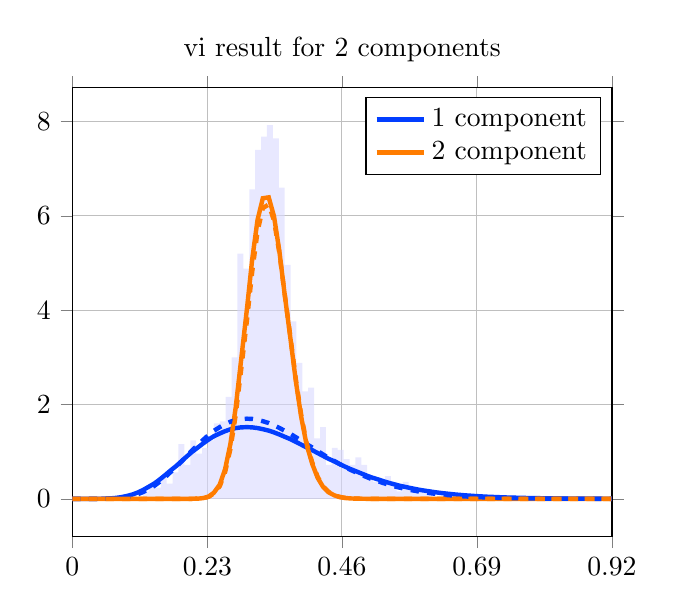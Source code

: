 \begin{tikzpicture}
\begin{axis}[title={vi result for 2 components}, yticklabel style={/pgf/number format/fixed,
            /pgf/number format/precision=3}, grid={major}, yminorgrids={true}, tick align={outside}, xtick={0.0,0.229,0.457,0.686,0.915}, xmin={0.0}, xmax={0.915}, scaled y ticks={false}]
    \addplot[ybar interval, fill={blue!15}, forget plot, opacity={0.6}, draw={none}, bar width={5.0e-6}]
        table[row sep={\\}]
        {
            \\
            0.07  0.04  \\
            0.08  0.04  \\
            0.09  0.08  \\
            0.1  0.12  \\
            0.11  0.04  \\
            0.12  0.16  \\
            0.13  0.32  \\
            0.14  0.24  \\
            0.15  0.48  \\
            0.16  0.32  \\
            0.17  0.56  \\
            0.18  1.16  \\
            0.19  0.72  \\
            0.2  1.24  \\
            0.21  0.96  \\
            0.22  1.08  \\
            0.23  1.24  \\
            0.24  1.6  \\
            0.25  1.64  \\
            0.26  2.16  \\
            0.27  3.0  \\
            0.28  5.2  \\
            0.29  4.88  \\
            0.3  6.56  \\
            0.31  7.4  \\
            0.32  7.68  \\
            0.33  7.92  \\
            0.34  7.64  \\
            0.35  6.6  \\
            0.36  4.96  \\
            0.37  3.76  \\
            0.38  2.88  \\
            0.39  2.28  \\
            0.4  2.36  \\
            0.41  1.28  \\
            0.42  1.52  \\
            0.43  0.72  \\
            0.44  1.08  \\
            0.45  1.04  \\
            0.46  0.84  \\
            0.47  0.72  \\
            0.48  0.88  \\
            0.49  0.72  \\
            0.5  0.44  \\
            0.51  0.36  \\
            0.52  0.36  \\
            0.53  0.48  \\
            0.54  0.36  \\
            0.55  0.16  \\
            0.56  0.36  \\
            0.57  0.24  \\
            0.58  0.2  \\
            0.59  0.16  \\
            0.6  0.12  \\
            0.61  0.04  \\
            0.62  0.04  \\
            0.63  0.04  \\
            0.64  0.0  \\
            0.65  0.08  \\
            0.66  0.08  \\
            0.67  0.08  \\
            0.68  0.08  \\
            0.69  0.0  \\
            0.7  0.04  \\
            0.71  0.04  \\
            0.72  0.0  \\
            0.73  0.0  \\
            0.74  0.0  \\
            0.75  0.0  \\
            0.76  0.0  \\
            0.77  0.0  \\
            0.78  0.04  \\
            0.79  0.0  \\
            0.8  0.0  \\
            0.81  0.0  \\
            0.82  0.0  \\
            0.83  0.0  \\
            0.84  0.0  \\
            0.85  0.0  \\
            0.86  0.04  \\
            0.87  0.0  \\
            0.88  0.0  \\
            0.89  0.0  \\
            0.9  0.0  \\
            0.91  0.04  \\
            0.92  0.0  \\
        }
        ;
    \addplot[style={{ultra thick}}, color={rgb,1:red,0.008;green,0.243;blue,1.0}]
        table[row sep={\\}]
        {
            \\
            0.0  0.0  \\
            0.009  6.09e-8  \\
            0.018  5.573e-6  \\
            0.028  7.162e-5  \\
            0.037  0.0  \\
            0.046  0.002  \\
            0.055  0.004  \\
            0.065  0.01  \\
            0.074  0.02  \\
            0.083  0.036  \\
            0.092  0.059  \\
            0.102  0.092  \\
            0.111  0.135  \\
            0.12  0.188  \\
            0.129  0.252  \\
            0.139  0.325  \\
            0.148  0.408  \\
            0.157  0.499  \\
            0.166  0.595  \\
            0.176  0.695  \\
            0.185  0.797  \\
            0.194  0.898  \\
            0.203  0.996  \\
            0.213  1.09  \\
            0.222  1.177  \\
            0.231  1.257  \\
            0.24  1.327  \\
            0.25  1.386  \\
            0.259  1.435  \\
            0.268  1.473  \\
            0.277  1.5  \\
            0.286  1.515  \\
            0.296  1.52  \\
            0.305  1.515  \\
            0.314  1.5  \\
            0.323  1.477  \\
            0.333  1.446  \\
            0.342  1.408  \\
            0.351  1.365  \\
            0.36  1.316  \\
            0.37  1.264  \\
            0.379  1.208  \\
            0.388  1.15  \\
            0.397  1.091  \\
            0.407  1.031  \\
            0.416  0.971  \\
            0.425  0.911  \\
            0.434  0.852  \\
            0.444  0.795  \\
            0.453  0.739  \\
            0.462  0.685  \\
            0.471  0.634  \\
            0.481  0.585  \\
            0.49  0.538  \\
            0.499  0.493  \\
            0.508  0.452  \\
            0.518  0.413  \\
            0.527  0.376  \\
            0.536  0.342  \\
            0.545  0.311  \\
            0.554  0.281  \\
            0.564  0.254  \\
            0.573  0.23  \\
            0.582  0.207  \\
            0.591  0.186  \\
            0.601  0.167  \\
            0.61  0.15  \\
            0.619  0.134  \\
            0.628  0.12  \\
            0.638  0.107  \\
            0.647  0.095  \\
            0.656  0.085  \\
            0.665  0.075  \\
            0.675  0.067  \\
            0.684  0.059  \\
            0.693  0.052  \\
            0.702  0.046  \\
            0.712  0.041  \\
            0.721  0.036  \\
            0.73  0.032  \\
            0.739  0.028  \\
            0.749  0.025  \\
            0.758  0.022  \\
            0.767  0.019  \\
            0.776  0.017  \\
            0.786  0.015  \\
            0.795  0.013  \\
            0.804  0.011  \\
            0.813  0.01  \\
            0.822  0.009  \\
            0.832  0.007  \\
            0.841  0.006  \\
            0.85  0.006  \\
            0.859  0.005  \\
            0.869  0.004  \\
            0.878  0.004  \\
            0.887  0.003  \\
            0.896  0.003  \\
            0.906  0.002  \\
            0.915  0.002  \\
        }
        ;
    \addlegendentry {1 component}
    \addplot[style={{ultra thick}}, color={rgb,1:red,1.0;green,0.486;blue,0.0}]
        table[row sep={\\}]
        {
            \\
            0.0  0.0  \\
            0.009  7.001e-100  \\
            0.018  2.663e-74  \\
            0.028  8.699e-60  \\
            0.037  8.377e-50  \\
            0.046  2.655e-42  \\
            0.055  2.264e-36  \\
            0.065  1.592e-31  \\
            0.074  1.803e-27  \\
            0.083  5.063e-24  \\
            0.092  4.729e-21  \\
            0.102  1.814e-18  \\
            0.111  3.336e-16  \\
            0.12  3.31e-14  \\
            0.129  1.941e-12  \\
            0.139  7.237e-11  \\
            0.148  1.818e-9  \\
            0.157  3.231e-8  \\
            0.166  4.223e-7  \\
            0.176  4.197e-6  \\
            0.185  3.263e-5  \\
            0.194  0.0  \\
            0.203  0.001  \\
            0.213  0.004  \\
            0.222  0.016  \\
            0.231  0.048  \\
            0.24  0.129  \\
            0.25  0.303  \\
            0.259  0.627  \\
            0.268  1.161  \\
            0.277  1.935  \\
            0.286  2.921  \\
            0.296  4.021  \\
            0.305  5.078  \\
            0.314  5.911  \\
            0.323  6.372  \\
            0.333  6.391  \\
            0.342  5.986  \\
            0.351  5.255  \\
            0.36  4.339  \\
            0.37  3.38  \\
            0.379  2.491  \\
            0.388  1.741  \\
            0.397  1.158  \\
            0.407  0.734  \\
            0.416  0.444  \\
            0.425  0.257  \\
            0.434  0.143  \\
            0.444  0.076  \\
            0.453  0.039  \\
            0.462  0.019  \\
            0.471  0.009  \\
            0.481  0.004  \\
            0.49  0.002  \\
            0.499  0.001  \\
            0.508  0.0  \\
            0.518  0.0  \\
            0.527  5.652e-5  \\
            0.536  2.182e-5  \\
            0.545  8.204e-6  \\
            0.554  3.007e-6  \\
            0.564  1.076e-6  \\
            0.573  3.756e-7  \\
            0.582  1.282e-7  \\
            0.591  4.278e-8  \\
            0.601  1.397e-8  \\
            0.61  4.469e-9  \\
            0.619  1.4e-9  \\
            0.628  4.303e-10  \\
            0.638  1.297e-10  \\
            0.647  3.838e-11  \\
            0.656  1.115e-11  \\
            0.665  3.184e-12  \\
            0.675  8.936e-13  \\
            0.684  2.467e-13  \\
            0.693  6.701e-14  \\
            0.702  1.792e-14  \\
            0.712  4.717e-15  \\
            0.721  1.224e-15  \\
            0.73  3.128e-16  \\
            0.739  7.885e-17  \\
            0.749  1.96e-17  \\
            0.758  4.807e-18  \\
            0.767  1.164e-18  \\
            0.776  2.78e-19  \\
            0.786  6.561e-20  \\
            0.795  1.529e-20  \\
            0.804  3.522e-21  \\
            0.813  8.019e-22  \\
            0.822  1.805e-22  \\
            0.832  4.016e-23  \\
            0.841  8.841e-24  \\
            0.85  1.925e-24  \\
            0.859  4.15e-25  \\
            0.869  8.852e-26  \\
            0.878  1.87e-26  \\
            0.887  3.91e-27  \\
            0.896  8.098e-28  \\
            0.906  1.662e-28  \\
            0.915  3.378e-29  \\
        }
        ;
    \addlegendentry {2 component}
    \addplot[style={{ultra thick, dashed}}, color={rgb,1:red,0.008;green,0.243;blue,1.0}]
        table[row sep={\\}]
        {
            \\
            0.0  0.0  \\
            0.009  3.535e-9  \\
            0.018  7.051e-7  \\
            0.028  1.408e-5  \\
            0.037  0.0  \\
            0.046  0.001  \\
            0.055  0.002  \\
            0.065  0.005  \\
            0.074  0.01  \\
            0.083  0.021  \\
            0.092  0.037  \\
            0.102  0.063  \\
            0.111  0.098  \\
            0.12  0.144  \\
            0.129  0.204  \\
            0.139  0.275  \\
            0.148  0.36  \\
            0.157  0.455  \\
            0.166  0.56  \\
            0.176  0.673  \\
            0.185  0.79  \\
            0.194  0.91  \\
            0.203  1.028  \\
            0.213  1.143  \\
            0.222  1.252  \\
            0.231  1.353  \\
            0.24  1.442  \\
            0.25  1.52  \\
            0.259  1.584  \\
            0.268  1.634  \\
            0.277  1.67  \\
            0.286  1.692  \\
            0.296  1.699  \\
            0.305  1.694  \\
            0.314  1.676  \\
            0.323  1.646  \\
            0.333  1.607  \\
            0.342  1.559  \\
            0.351  1.504  \\
            0.36  1.442  \\
            0.37  1.376  \\
            0.379  1.306  \\
            0.388  1.234  \\
            0.397  1.161  \\
            0.407  1.087  \\
            0.416  1.014  \\
            0.425  0.942  \\
            0.434  0.872  \\
            0.444  0.804  \\
            0.453  0.739  \\
            0.462  0.677  \\
            0.471  0.618  \\
            0.481  0.562  \\
            0.49  0.51  \\
            0.499  0.462  \\
            0.508  0.416  \\
            0.518  0.375  \\
            0.527  0.336  \\
            0.536  0.301  \\
            0.545  0.269  \\
            0.554  0.24  \\
            0.564  0.213  \\
            0.573  0.189  \\
            0.582  0.168  \\
            0.591  0.148  \\
            0.601  0.131  \\
            0.61  0.115  \\
            0.619  0.101  \\
            0.628  0.089  \\
            0.638  0.078  \\
            0.647  0.068  \\
            0.656  0.059  \\
            0.665  0.052  \\
            0.675  0.045  \\
            0.684  0.039  \\
            0.693  0.034  \\
            0.702  0.029  \\
            0.712  0.025  \\
            0.721  0.022  \\
            0.73  0.019  \\
            0.739  0.016  \\
            0.749  0.014  \\
            0.758  0.012  \\
            0.767  0.01  \\
            0.776  0.009  \\
            0.786  0.008  \\
            0.795  0.007  \\
            0.804  0.006  \\
            0.813  0.005  \\
            0.822  0.004  \\
            0.832  0.003  \\
            0.841  0.003  \\
            0.85  0.002  \\
            0.859  0.002  \\
            0.869  0.002  \\
            0.878  0.002  \\
            0.887  0.001  \\
            0.896  0.001  \\
            0.906  0.001  \\
            0.915  0.001  \\
        }
        ;
    \addplot[style={{ultra thick, dashed}}, color={rgb,1:red,1.0;green,0.486;blue,0.0}]
        table[row sep={\\}]
        {
            \\
            0.0  0.0  \\
            0.009  1.629e-100  \\
            0.018  8.315e-75  \\
            0.028  3.223e-60  \\
            0.037  3.501e-50  \\
            0.046  1.218e-42  \\
            0.055  1.12e-36  \\
            0.065  8.388e-32  \\
            0.074  1.003e-27  \\
            0.083  2.953e-24  \\
            0.092  2.877e-21  \\
            0.102  1.146e-18  \\
            0.111  2.182e-16  \\
            0.12  2.234e-14  \\
            0.129  1.348e-12  \\
            0.139  5.163e-11  \\
            0.148  1.33e-9  \\
            0.157  2.418e-8  \\
            0.166  3.229e-7  \\
            0.176  3.275e-6  \\
            0.185  2.596e-5  \\
            0.194  0.0  \\
            0.203  0.001  \\
            0.213  0.004  \\
            0.222  0.013  \\
            0.231  0.042  \\
            0.24  0.113  \\
            0.25  0.268  \\
            0.259  0.563  \\
            0.268  1.055  \\
            0.277  1.778  \\
            0.286  2.714  \\
            0.296  3.777  \\
            0.305  4.818  \\
            0.314  5.664  \\
            0.323  6.165  \\
            0.333  6.24  \\
            0.342  5.896  \\
            0.351  5.22  \\
            0.36  4.346  \\
            0.37  3.412  \\
            0.379  2.534  \\
            0.388  1.785  \\
            0.397  1.195  \\
            0.407  0.763  \\
            0.416  0.465  \\
            0.425  0.271  \\
            0.434  0.152  \\
            0.444  0.081  \\
            0.453  0.042  \\
            0.462  0.021  \\
            0.471  0.01  \\
            0.481  0.005  \\
            0.49  0.002  \\
            0.499  0.001  \\
            0.508  0.0  \\
            0.518  0.0  \\
            0.527  6.318e-5  \\
            0.536  2.45e-5  \\
            0.545  9.252e-6  \\
            0.554  3.406e-6  \\
            0.564  1.223e-6  \\
            0.573  4.289e-7  \\
            0.582  1.469e-7  \\
            0.591  4.923e-8  \\
            0.601  1.614e-8  \\
            0.61  5.18e-9  \\
            0.619  1.629e-9  \\
            0.628  5.022e-10  \\
            0.638  1.519e-10  \\
            0.647  4.508e-11  \\
            0.656  1.314e-11  \\
            0.665  3.764e-12  \\
            0.675  1.059e-12  \\
            0.684  2.933e-13  \\
            0.693  7.99e-14  \\
            0.702  2.142e-14  \\
            0.712  5.655e-15  \\
            0.721  1.471e-15  \\
            0.73  3.77e-16  \\
            0.739  9.525e-17  \\
            0.749  2.373e-17  \\
            0.758  5.834e-18  \\
            0.767  1.415e-18  \\
            0.776  3.389e-19  \\
            0.786  8.015e-20  \\
            0.795  1.872e-20  \\
            0.804  4.321e-21  \\
            0.813  9.855e-22  \\
            0.822  2.222e-22  \\
            0.832  4.954e-23  \\
            0.841  1.093e-23  \\
            0.85  2.384e-24  \\
            0.859  5.146e-25  \\
            0.869  1.099e-25  \\
            0.878  2.326e-26  \\
            0.887  4.872e-27  \\
            0.896  1.011e-27  \\
            0.906  2.077e-28  \\
            0.915  4.228e-29  \\
        }
        ;
\end{axis}
\end{tikzpicture}
